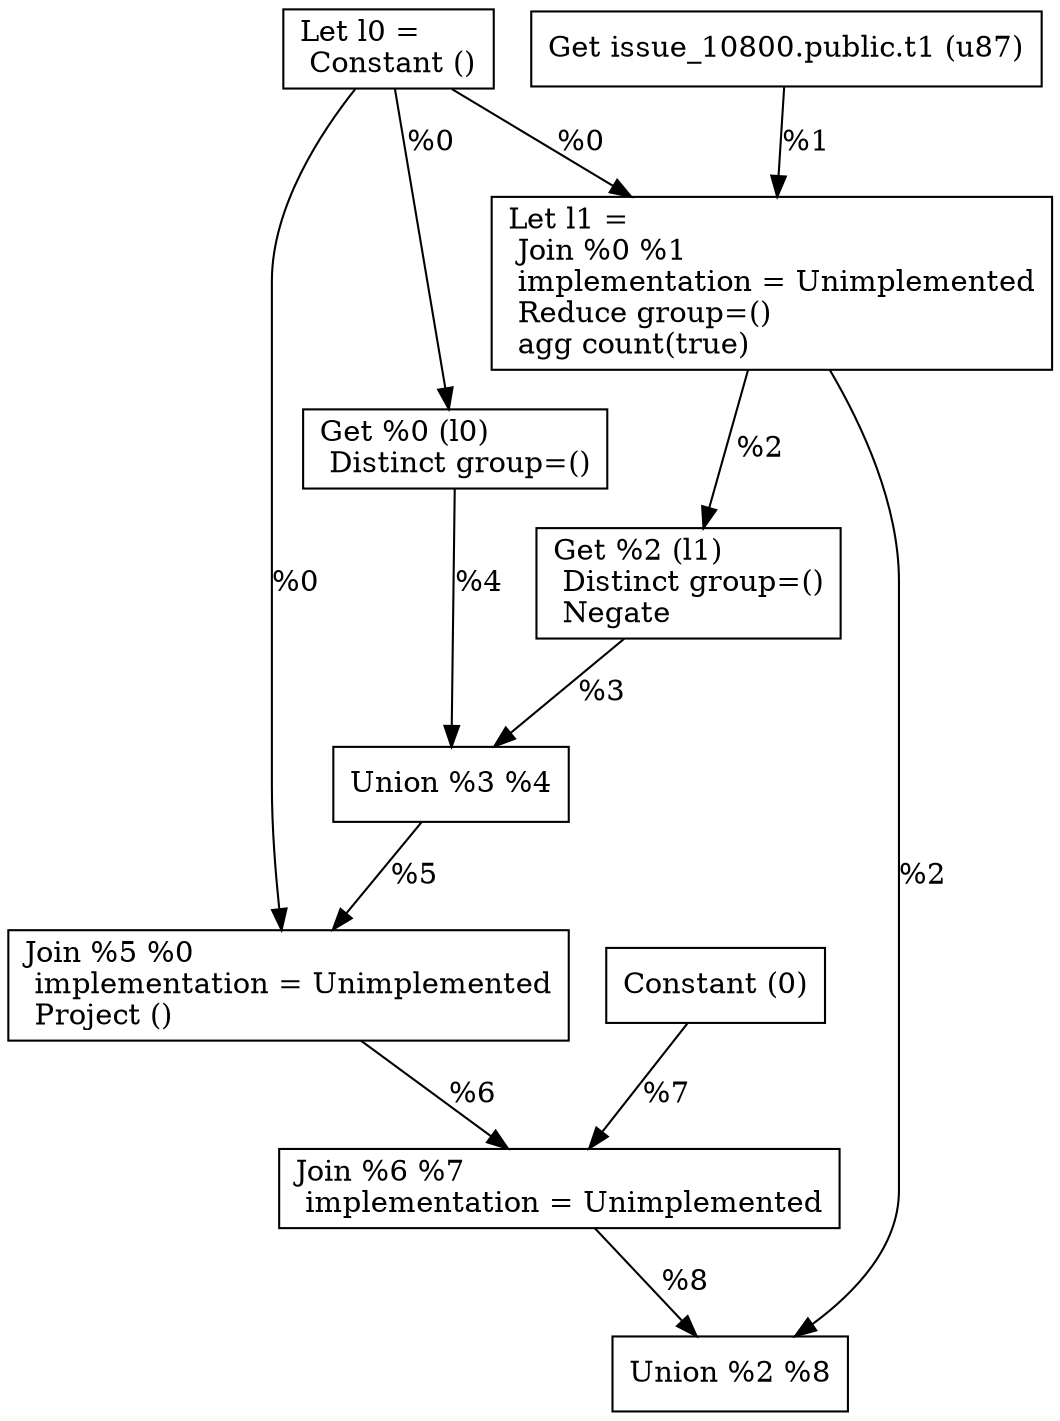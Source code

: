 digraph G {
    node0 [shape = record, label="Let l0 =\l Constant ()\l"]
    node1 [shape = record, label=" Get issue_10800.public.t1 (u87)\l"]
    node2 [shape = record, label="Let l1 =\l Join %0 %1\l  implementation = Unimplemented\l Reduce group=()\l  agg count(true)\l"]
    node3 [shape = record, label=" Get %2 (l1)\l Distinct group=()\l Negate\l"]
    node4 [shape = record, label=" Get %0 (l0)\l Distinct group=()\l"]
    node5 [shape = record, label=" Union %3 %4\l"]
    node6 [shape = record, label=" Join %5 %0\l  implementation = Unimplemented\l Project ()\l"]
    node7 [shape = record, label=" Constant (0)\l"]
    node8 [shape = record, label=" Join %6 %7\l  implementation = Unimplemented\l"]
    node9 [shape = record, label=" Union %2 %8\l"]
    node0 -> node2 [label = "%0\l"]
    node2 -> node9 [label = "%2\l"]
    node8 -> node9 [label = "%8\l"]
    node0 -> node4 [label = "%0\l"]
    node7 -> node8 [label = "%7\l"]
    node2 -> node3 [label = "%2\l"]
    node6 -> node8 [label = "%6\l"]
    node4 -> node5 [label = "%4\l"]
    node1 -> node2 [label = "%1\l"]
    node5 -> node6 [label = "%5\l"]
    node0 -> node6 [label = "%0\l"]
    node3 -> node5 [label = "%3\l"]
}
